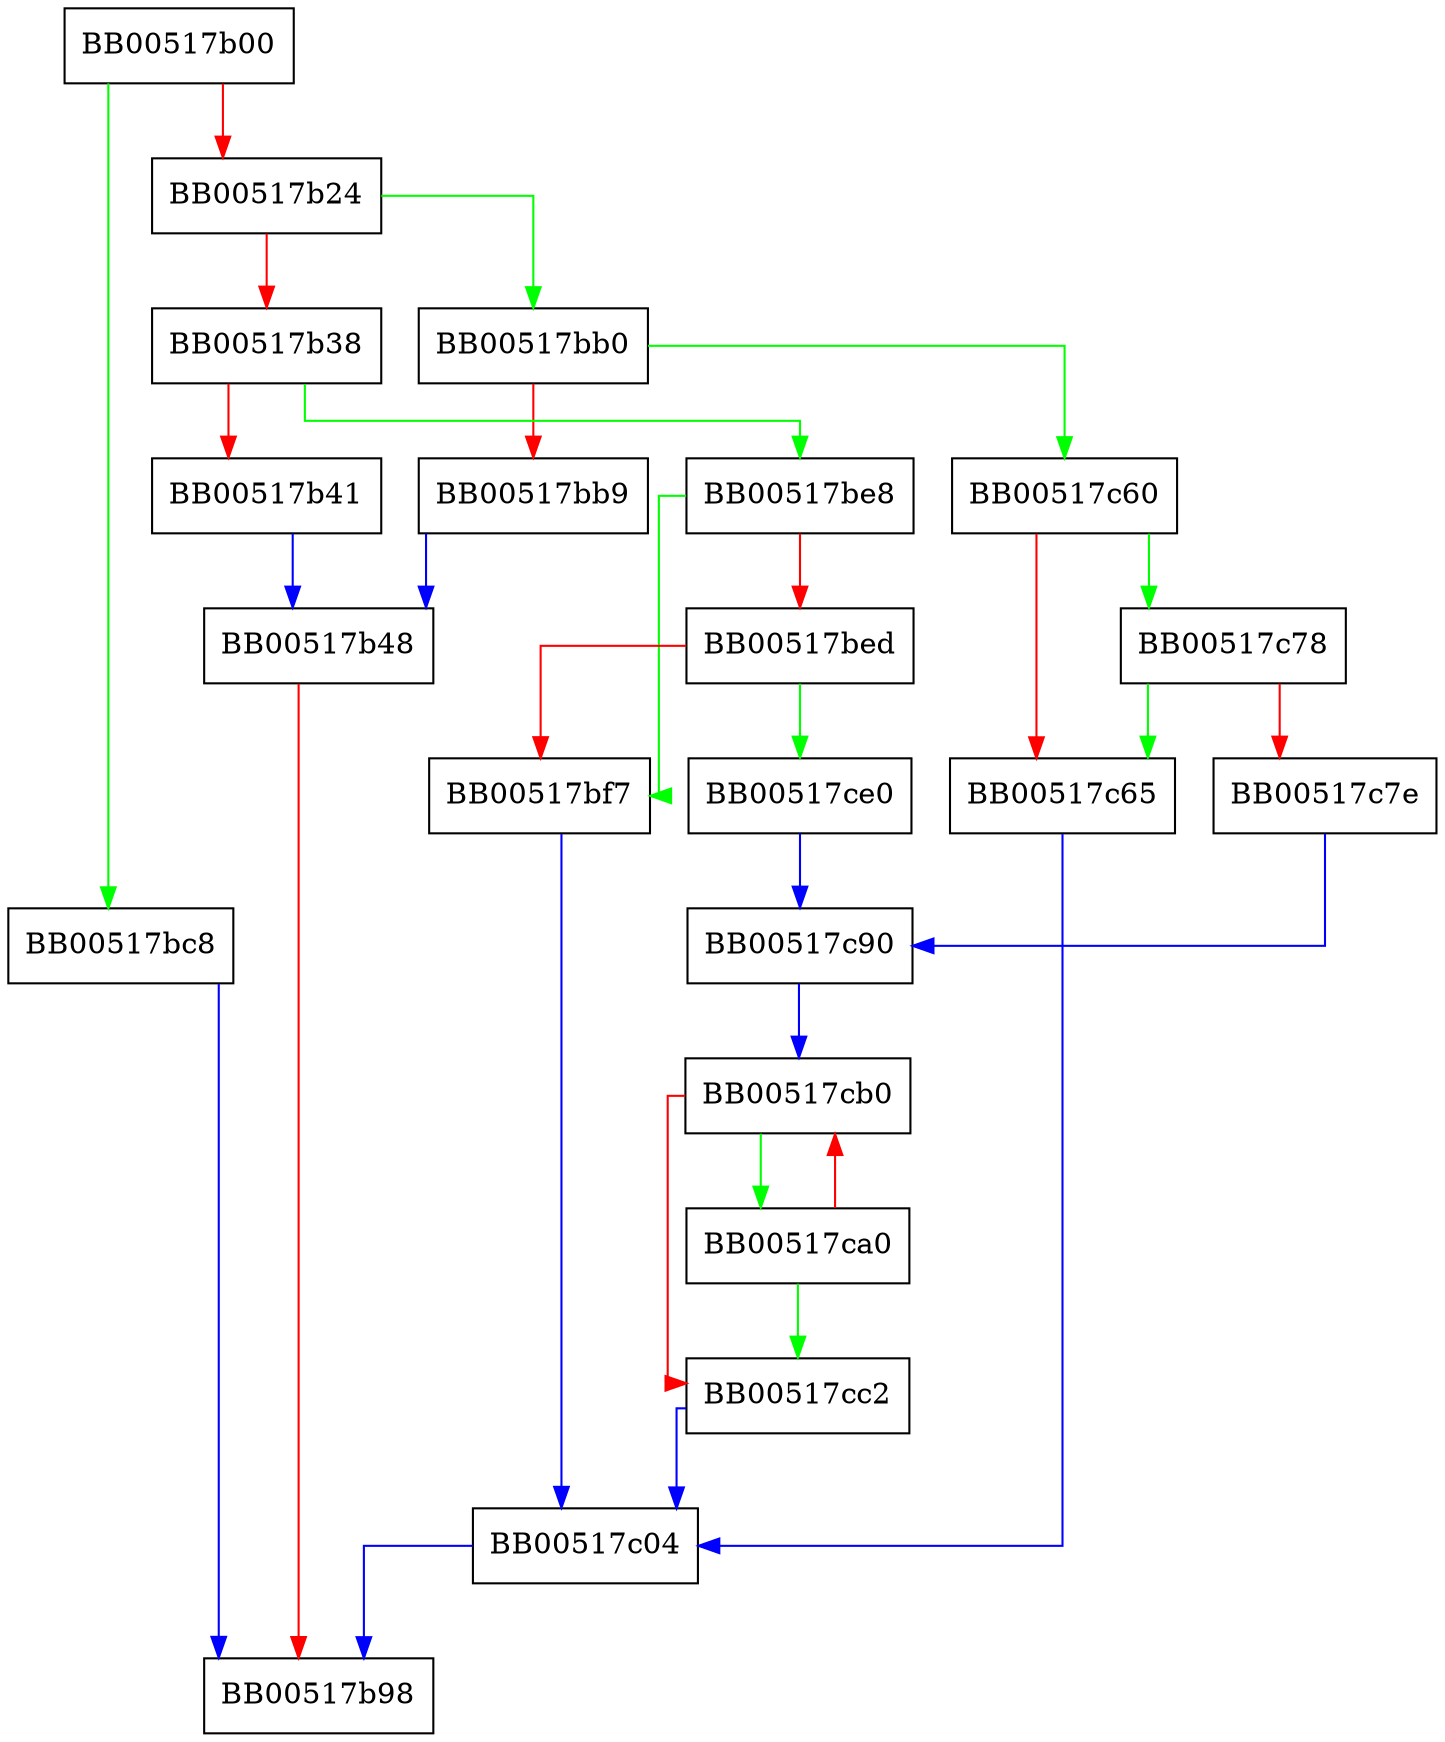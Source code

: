 digraph ASN1_TIME_print {
  node [shape="box"];
  graph [splines=ortho];
  BB00517b00 -> BB00517bc8 [color="green"];
  BB00517b00 -> BB00517b24 [color="red"];
  BB00517b24 -> BB00517bb0 [color="green"];
  BB00517b24 -> BB00517b38 [color="red"];
  BB00517b38 -> BB00517be8 [color="green"];
  BB00517b38 -> BB00517b41 [color="red"];
  BB00517b41 -> BB00517b48 [color="blue"];
  BB00517b48 -> BB00517b98 [color="red"];
  BB00517bb0 -> BB00517c60 [color="green"];
  BB00517bb0 -> BB00517bb9 [color="red"];
  BB00517bb9 -> BB00517b48 [color="blue"];
  BB00517bc8 -> BB00517b98 [color="blue"];
  BB00517be8 -> BB00517bf7 [color="green"];
  BB00517be8 -> BB00517bed [color="red"];
  BB00517bed -> BB00517ce0 [color="green"];
  BB00517bed -> BB00517bf7 [color="red"];
  BB00517bf7 -> BB00517c04 [color="blue"];
  BB00517c04 -> BB00517b98 [color="blue"];
  BB00517c60 -> BB00517c78 [color="green"];
  BB00517c60 -> BB00517c65 [color="red"];
  BB00517c65 -> BB00517c04 [color="blue"];
  BB00517c78 -> BB00517c65 [color="green"];
  BB00517c78 -> BB00517c7e [color="red"];
  BB00517c7e -> BB00517c90 [color="blue"];
  BB00517c90 -> BB00517cb0 [color="blue"];
  BB00517ca0 -> BB00517cc2 [color="green"];
  BB00517ca0 -> BB00517cb0 [color="red"];
  BB00517cb0 -> BB00517ca0 [color="green"];
  BB00517cb0 -> BB00517cc2 [color="red"];
  BB00517cc2 -> BB00517c04 [color="blue"];
  BB00517ce0 -> BB00517c90 [color="blue"];
}